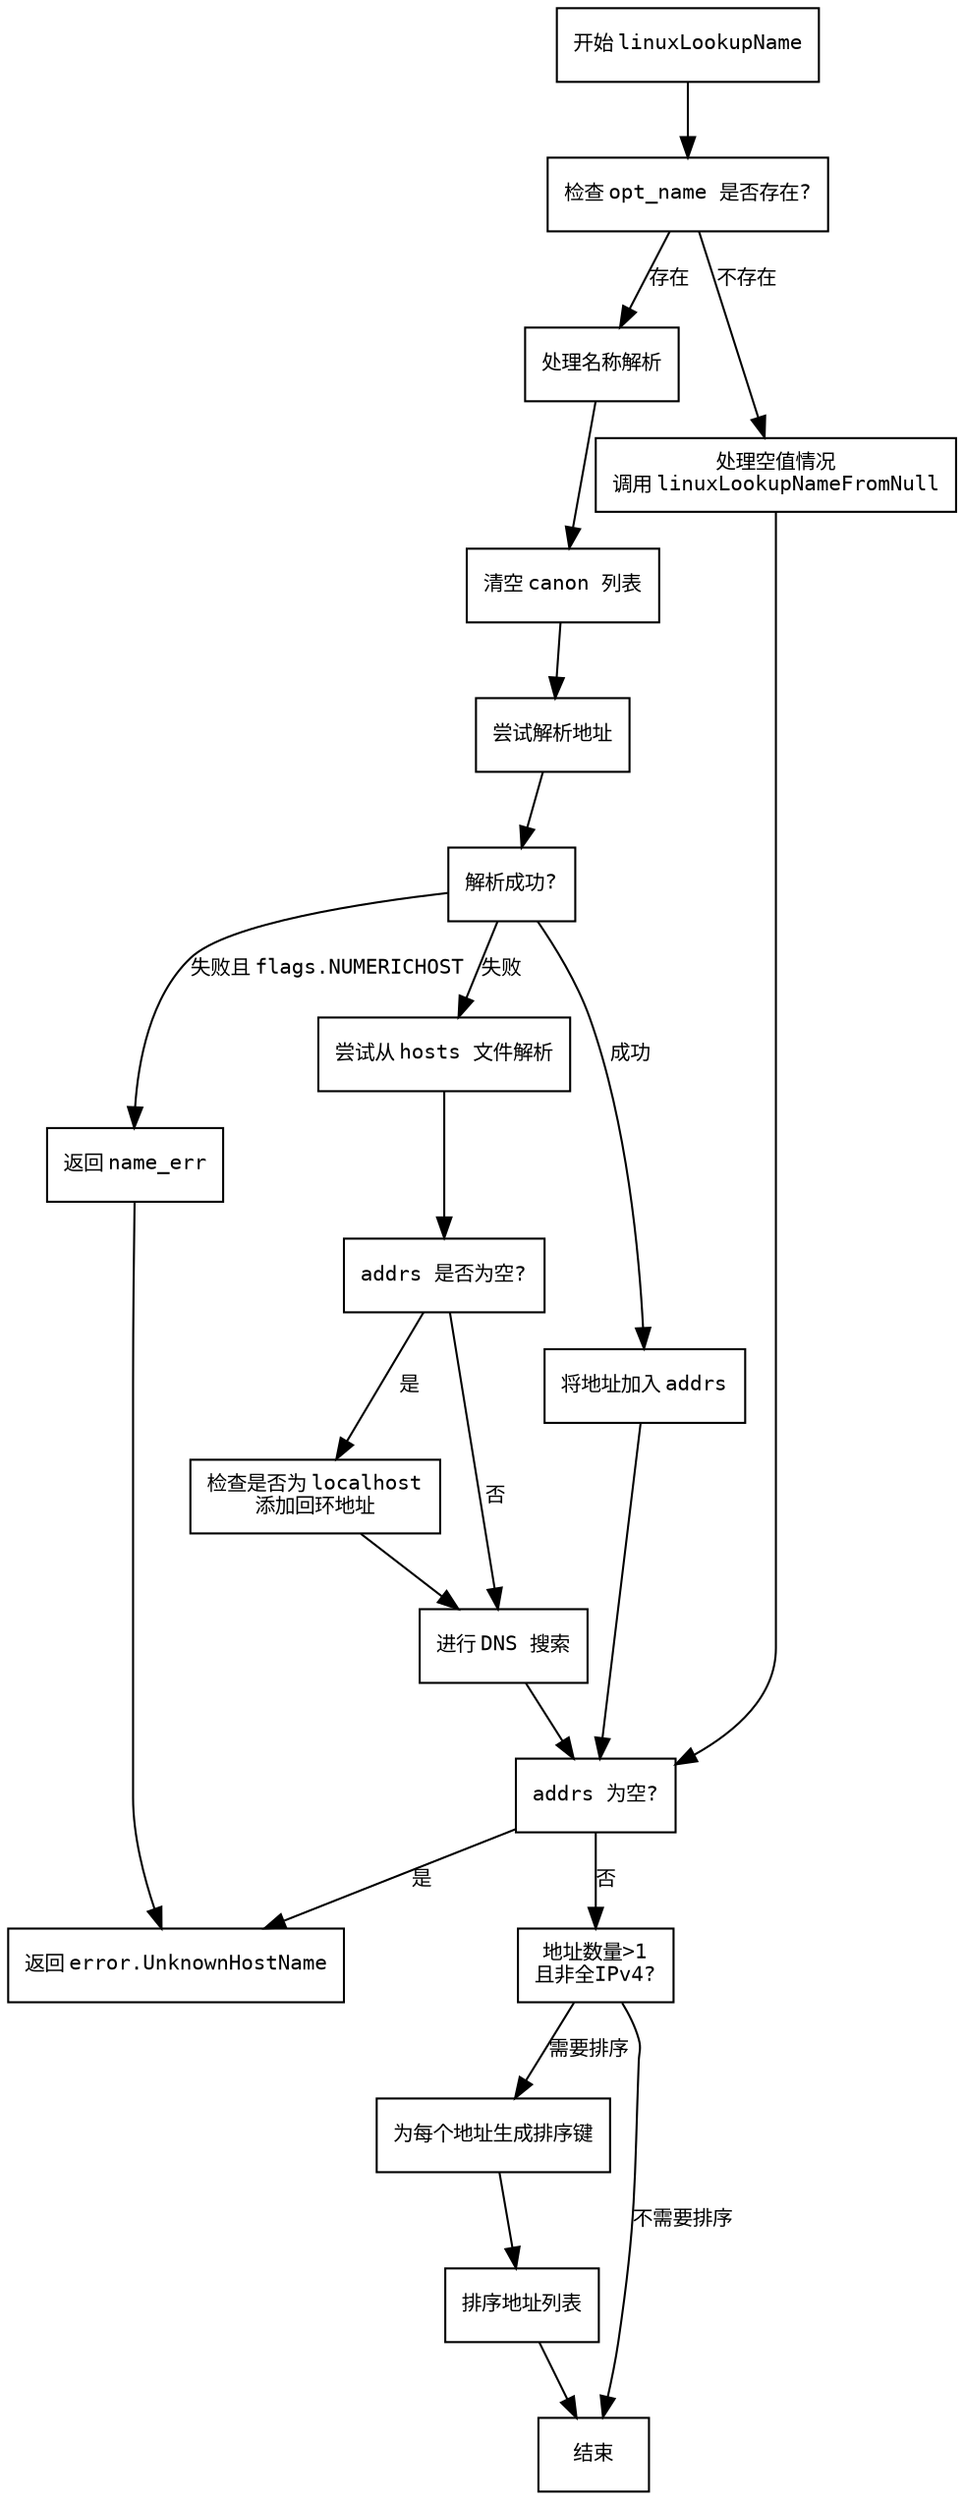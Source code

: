 
digraph linuxLookupName {
    node [shape=rectangle, fontname="Courier", fontsize=10];
    edge [fontname="Courier", fontsize=10];

    start [label="开始 linuxLookupName"];
    check_opt_name [label="检查 opt_name 是否存在?"];
    handle_name [label="处理名称解析"];
    clear_canon [label="清空 canon 列表"];
    try_parse_addr [label="尝试解析地址"];
    parse_success [label="解析成功?"];
    handle_numrichost [label="返回 name_err"];
    check_hosts [label="尝试从 hosts 文件解析"];
    check_empty_addrs [label="addrs 是否为空?"];
    handle_localhost [label="检查是否为 localhost\n添加回环地址"];
    dns_search [label="进行 DNS 搜索"];
    handle_null [label="处理空值情况\n调用 linuxLookupNameFromNull"];
    check_addrs_empty [label="addrs 为空?"];
    error_unknown_host [label="返回 error.UnknownHostName"];
    check_sort_need [label="地址数量>1\n且非全IPv4?"];
    generate_sortkey [label="为每个地址生成排序键"];
    sort_addrs [label="排序地址列表"];
    end [label="结束"];

    start -> check_opt_name;

    check_opt_name -> handle_name [label="存在"];
    check_opt_name -> handle_null [label="不存在"];

    handle_name -> clear_canon;
    clear_canon -> try_parse_addr;
    try_parse_addr -> parse_success;
    parse_success -> check_hosts [label="失败"];
    parse_success -> add_addr [label="成功"];
    add_addr [label="将地址加入 addrs"];
    add_addr -> check_addrs_empty;

    parse_success -> handle_numrichost [label="失败且 flags.NUMERICHOST"];
    handle_numrichost -> error_unknown_host;

    check_hosts -> check_empty_addrs;
    check_empty_addrs -> handle_localhost [label="是"];
    check_empty_addrs -> dns_search [label="否"];
    handle_localhost -> dns_search;
    dns_search -> check_addrs_empty;

    handle_null -> check_addrs_empty;

    check_addrs_empty -> error_unknown_host [label="是"];
    check_addrs_empty -> check_sort_need [label="否"];

    check_sort_need -> generate_sortkey [label="需要排序"];
    check_sort_need -> end [label="不需要排序"];

    generate_sortkey -> sort_addrs;
    sort_addrs -> end;
}
